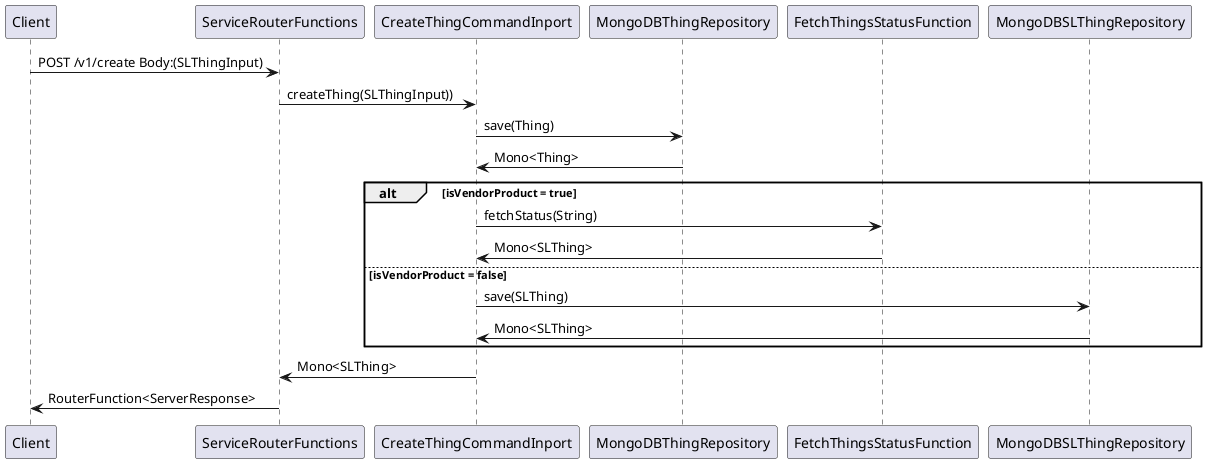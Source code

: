 @startuml
Client-> ServiceRouterFunctions: POST /v1/create Body:(SLThingInput)
ServiceRouterFunctions -> CreateThingCommandInport: createThing(SLThingInput))
CreateThingCommandInport -> MongoDBThingRepository: save(Thing)
MongoDBThingRepository -> CreateThingCommandInport: Mono<Thing>
alt isVendorProduct = true
    CreateThingCommandInport -> FetchThingsStatusFunction: fetchStatus(String)
    FetchThingsStatusFunction -> CreateThingCommandInport: Mono<SLThing>
else isVendorProduct = false
    CreateThingCommandInport -> MongoDBSLThingRepository: save(SLThing)
    MongoDBSLThingRepository -> CreateThingCommandInport: Mono<SLThing>
end
CreateThingCommandInport -> ServiceRouterFunctions: Mono<SLThing>
ServiceRouterFunctions -> Client: RouterFunction<ServerResponse>
@enduml